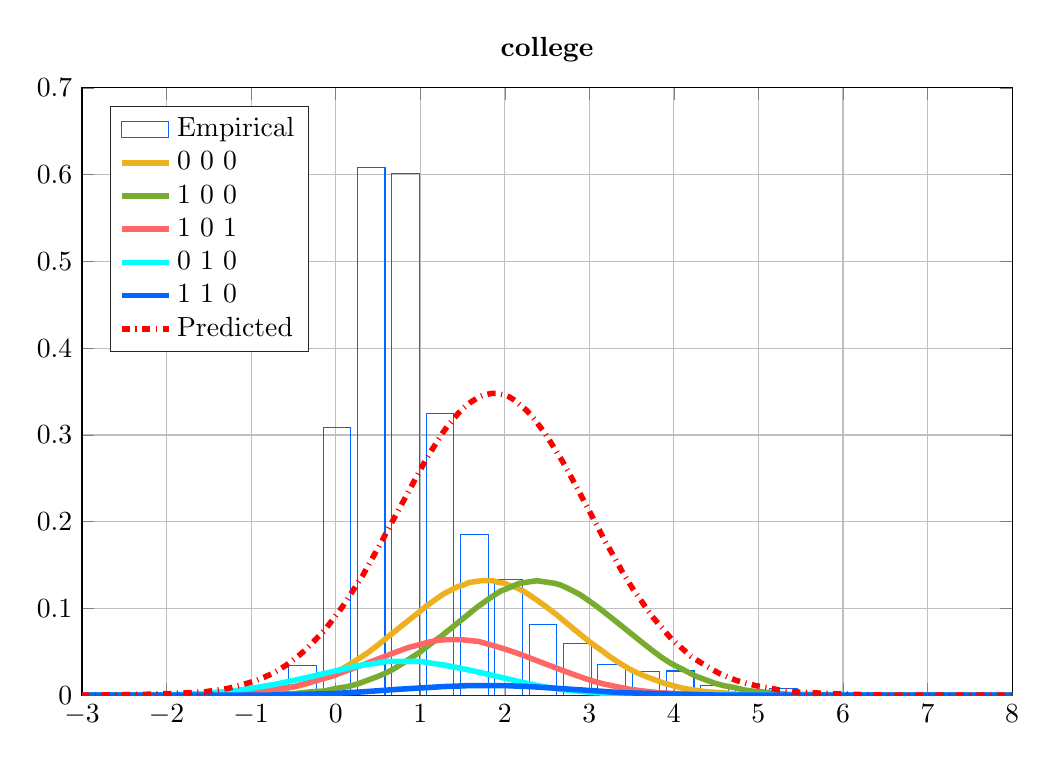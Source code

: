 % This file was created by matlab2tikz.
%
%The latest updates can be retrieved from
%  http://www.mathworks.com/matlabcentral/fileexchange/22022-matlab2tikz-matlab2tikz
%where you can also make suggestions and rate matlab2tikz.
%
\definecolor{mycolor1}{rgb}{0.0,0.4,1.0}%
\definecolor{mycolor2}{rgb}{0.929,0.694,0.125}%
\definecolor{mycolor3}{rgb}{0.466,0.674,0.188}%
\definecolor{mycolor4}{rgb}{0.0,1.0,1.0}%
%
\begin{tikzpicture}

\begin{axis}[%
width=4.65in,
height=3.037in,
at={(0.78in,0.41in)},
scale only axis,
bar shift auto,
xmin=-3,
xmax=8,
ymin=0,
ymax=0.7,
axis background/.style={fill=white},
title style={font=\bfseries},
title={college},
xmajorgrids,
ymajorgrids,
legend style={at={(0.03,0.97)}, anchor=north west, legend cell align=left, align=left, draw=white!15!black}
]
\addplot[ybar, bar width=0.325, fill=white, fill opacity=0, draw=mycolor1, area legend] table[row sep=crcr] {%
-0.797	0.001\\
-0.391	0.034\\
0.015	0.309\\
0.421	0.608\\
0.827	0.601\\
1.234	0.325\\
1.64	0.185\\
2.046	0.133\\
2.452	0.082\\
2.858	0.06\\
3.264	0.035\\
3.67	0.027\\
4.076	0.028\\
4.482	0.011\\
4.889	0.006\\
5.295	0.008\\
5.701	0.002\\
6.107	0.002\\
6.513	0.003\\
6.919	0.002\\
};
\addplot[forget plot, color=white!15!black] table[row sep=crcr] {%
-3	0\\
8	0\\
};
\addlegendentry{Empirical}

\addplot [color=mycolor2, line width=2.0pt]
  table[row sep=crcr]{%
-3.01	1.232e-06\\
-1.68	0.0\\
-1.33	0.001\\
-1.09	0.002\\
-0.9	0.004\\
-0.74	0.005\\
-0.6	0.008\\
-0.47	0.01\\
-0.35	0.013\\
-0.24	0.017\\
-0.13	0.021\\
-0.03	0.025\\
0.07	0.03\\
0.17	0.036\\
0.27	0.042\\
0.38	0.049\\
0.5	0.058\\
0.64	0.069\\
1.09	0.104\\
1.19	0.111\\
1.28	0.117\\
1.36	0.121\\
1.44	0.125\\
1.51	0.127\\
1.58	0.13\\
1.65	0.131\\
1.72	0.132\\
1.79	0.132\\
1.86	0.132\\
1.93	0.13\\
2	0.129\\
2.07	0.126\\
2.14	0.124\\
2.22	0.12\\
2.3	0.115\\
2.39	0.109\\
2.49	0.102\\
2.61	0.093\\
2.82	0.076\\
3.01	0.061\\
3.14	0.052\\
3.25	0.044\\
3.36	0.037\\
3.46	0.031\\
3.56	0.026\\
3.66	0.022\\
3.77	0.018\\
3.88	0.014\\
3.99	0.011\\
4.11	0.008\\
4.24	0.006\\
4.39	0.004\\
4.56	0.003\\
4.76	0.001\\
5.01	0.001\\
5.37	0.0\\
6.09	1.078e-05\\
8.01	3.838e-10\\
};
\addlegendentry{0  0  0}

\addplot [color=mycolor3, line width=2.0pt]
  table[row sep=crcr]{%
-3.01	5.352e-08\\
-1.08	0.0\\
-0.72	0.001\\
-0.48	0.002\\
-0.29	0.004\\
-0.13	0.005\\
0.01	0.008\\
0.14	0.01\\
0.26	0.013\\
0.37	0.017\\
0.48	0.021\\
0.58	0.025\\
0.68	0.03\\
0.78	0.036\\
0.89	0.043\\
1	0.05\\
1.12	0.059\\
1.26	0.069\\
1.68	0.102\\
1.78	0.109\\
1.87	0.115\\
1.95	0.12\\
2.03	0.123\\
2.1	0.126\\
2.17	0.129\\
2.24	0.13\\
2.31	0.131\\
2.38	0.132\\
2.45	0.131\\
2.52	0.13\\
2.59	0.129\\
2.66	0.127\\
2.73	0.124\\
2.81	0.12\\
2.89	0.116\\
2.98	0.11\\
3.08	0.103\\
3.2	0.094\\
3.38	0.08\\
3.61	0.062\\
3.74	0.052\\
3.85	0.044\\
3.96	0.037\\
4.06	0.032\\
4.16	0.027\\
4.26	0.022\\
4.37	0.018\\
4.48	0.014\\
4.59	0.011\\
4.71	0.009\\
4.84	0.006\\
4.99	0.004\\
5.16	0.003\\
5.36	0.001\\
5.61	0.001\\
5.97	0.0\\
6.67	1.215e-05\\
8.01	1.47e-08\\
};
\addlegendentry{1  0  0}

\addplot [color=white!40!red, line width=2.0pt]
  table[row sep=crcr]{%
-3.01	3.304e-06\\
-1.82	0.0\\
-1.45	0.001\\
-1.19	0.002\\
-0.98	0.004\\
-0.8	0.005\\
-0.64	0.008\\
-0.49	0.01\\
-0.34	0.014\\
-0.19	0.018\\
-0.04	0.022\\
0.12	0.028\\
0.32	0.035\\
0.72	0.05\\
0.86	0.055\\
0.98	0.058\\
1.09	0.061\\
1.19	0.063\\
1.29	0.064\\
1.39	0.064\\
1.49	0.064\\
1.59	0.063\\
1.69	0.062\\
1.8	0.059\\
1.91	0.056\\
2.04	0.052\\
2.19	0.047\\
2.43	0.038\\
2.7	0.028\\
2.87	0.022\\
3.02	0.017\\
3.17	0.013\\
3.32	0.01\\
3.47	0.007\\
3.63	0.005\\
3.81	0.003\\
4.01	0.002\\
4.25	0.001\\
4.57	0.0\\
5.07	7.284e-05\\
6.52	1.171e-07\\
8.01	1.718e-11\\
};
\addlegendentry{1  0  1}

\addplot [color=mycolor4, line width=2.0pt]
  table[row sep=crcr]{%
-3.01	2.55e-05\\
-2.2	0.0\\
-1.83	0.001\\
-1.56	0.002\\
-1.33	0.004\\
-1.13	0.006\\
-0.94	0.009\\
-0.75	0.012\\
-0.55	0.016\\
-0.31	0.021\\
0.17	0.032\\
0.34	0.035\\
0.48	0.037\\
0.61	0.039\\
0.74	0.039\\
0.87	0.039\\
1	0.039\\
1.13	0.037\\
1.27	0.035\\
1.43	0.032\\
1.63	0.028\\
2.25	0.014\\
2.45	0.01\\
2.64	0.007\\
2.83	0.005\\
3.04	0.003\\
3.27	0.002\\
3.55	0.001\\
3.92	0.0\\
4.55	3.208e-05\\
7.43	8.717e-12\\
8.01	1.51e-13\\
};
\addlegendentry{0  1  0}

\addplot [color=mycolor1, line width=2.0pt]
  table[row sep=crcr]{%
-3.01	1.027e-07\\
-0.89	0.0\\
-0.4	0.001\\
-0.02	0.002\\
0.33	0.004\\
0.76	0.007\\
1.28	0.01\\
1.55	0.011\\
1.79	0.011\\
2.03	0.011\\
2.29	0.01\\
2.62	0.008\\
3.38	0.003\\
3.73	0.002\\
4.11	0.001\\
4.6	0.0\\
5.47	1.172e-05\\
8.01	3.445e-11\\
};
\addlegendentry{1  1  0}

\addplot [color=red, dashdotted, line width=2.0pt]
  table[row sep=crcr]{%
-3.01	0.0\\
-2.27	0.001\\
-1.95	0.002\\
-1.73	0.003\\
-1.55	0.004\\
-1.4	0.006\\
-1.27	0.008\\
-1.15	0.011\\
-1.04	0.014\\
-0.94	0.017\\
-0.84	0.021\\
-0.75	0.025\\
-0.66	0.03\\
-0.58	0.035\\
-0.5	0.041\\
-0.42	0.047\\
-0.34	0.054\\
-0.27	0.061\\
-0.2	0.068\\
-0.13	0.075\\
-0.06	0.084\\
0.01	0.093\\
0.08	0.102\\
0.16	0.114\\
0.24	0.126\\
0.32	0.138\\
0.41	0.154\\
0.51	0.171\\
0.63	0.193\\
0.98	0.256\\
1.07	0.272\\
1.14	0.283\\
1.21	0.294\\
1.27	0.303\\
1.33	0.311\\
1.39	0.318\\
1.45	0.325\\
1.5	0.33\\
1.55	0.334\\
1.6	0.338\\
1.65	0.341\\
1.7	0.344\\
1.75	0.346\\
1.8	0.347\\
1.85	0.348\\
1.9	0.348\\
1.95	0.347\\
2	0.346\\
2.05	0.344\\
2.1	0.341\\
2.15	0.337\\
2.2	0.333\\
2.25	0.329\\
2.3	0.324\\
2.36	0.317\\
2.42	0.309\\
2.48	0.301\\
2.54	0.292\\
2.61	0.281\\
2.68	0.27\\
2.76	0.256\\
2.86	0.238\\
3.04	0.205\\
3.19	0.177\\
3.29	0.16\\
3.38	0.144\\
3.46	0.131\\
3.54	0.119\\
3.62	0.108\\
3.69	0.098\\
3.76	0.089\\
3.83	0.081\\
3.9	0.073\\
3.97	0.065\\
4.04	0.059\\
4.12	0.052\\
4.2	0.045\\
4.28	0.04\\
4.36	0.035\\
4.45	0.03\\
4.54	0.025\\
4.64	0.021\\
4.74	0.017\\
4.85	0.014\\
4.97	0.011\\
5.1	0.009\\
5.25	0.006\\
5.42	0.004\\
5.61	0.003\\
5.84	0.002\\
6.14	0.001\\
6.56	0.0\\
7.31	2.199e-05\\
8.01	1.423e-06\\
};
\addlegendentry{Predicted}

\end{axis}
\end{tikzpicture}%